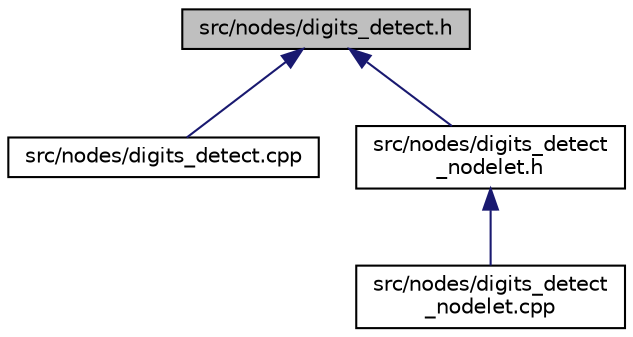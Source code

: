 digraph "src/nodes/digits_detect.h"
{
  edge [fontname="Helvetica",fontsize="10",labelfontname="Helvetica",labelfontsize="10"];
  node [fontname="Helvetica",fontsize="10",shape=record];
  Node27 [label="src/nodes/digits_detect.h",height=0.2,width=0.4,color="black", fillcolor="grey75", style="filled", fontcolor="black"];
  Node27 -> Node28 [dir="back",color="midnightblue",fontsize="10",style="solid",fontname="Helvetica"];
  Node28 [label="src/nodes/digits_detect.cpp",height=0.2,width=0.4,color="black", fillcolor="white", style="filled",URL="$digits__detect_8cpp.html",tooltip="nVidia DIGITS Detection ROS Driver "];
  Node27 -> Node29 [dir="back",color="midnightblue",fontsize="10",style="solid",fontname="Helvetica"];
  Node29 [label="src/nodes/digits_detect\l_nodelet.h",height=0.2,width=0.4,color="black", fillcolor="white", style="filled",URL="$digits__detect__nodelet_8h.html",tooltip="nVidia DIGITS Detection ROS Nodelet "];
  Node29 -> Node30 [dir="back",color="midnightblue",fontsize="10",style="solid",fontname="Helvetica"];
  Node30 [label="src/nodes/digits_detect\l_nodelet.cpp",height=0.2,width=0.4,color="black", fillcolor="white", style="filled",URL="$digits__detect__nodelet_8cpp.html",tooltip="nVidia DIGITS Detection ROS Nodelet "];
}
